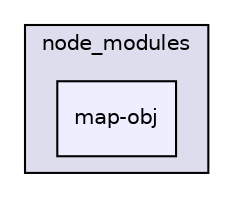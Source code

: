 digraph "gulp-src/node_modules/gulp-concat/node_modules/gulp-util/node_modules/dateformat/node_modules/meow/node_modules/map-obj" {
  compound=true
  node [ fontsize="10", fontname="Helvetica"];
  edge [ labelfontsize="10", labelfontname="Helvetica"];
  subgraph clusterdir_e2f3b68544ea30204804b70c649e3516 {
    graph [ bgcolor="#ddddee", pencolor="black", label="node_modules" fontname="Helvetica", fontsize="10", URL="dir_e2f3b68544ea30204804b70c649e3516.html"]
  dir_3a927ecd1bff0208d2d01b165af02f88 [shape=box, label="map-obj", style="filled", fillcolor="#eeeeff", pencolor="black", URL="dir_3a927ecd1bff0208d2d01b165af02f88.html"];
  }
}
